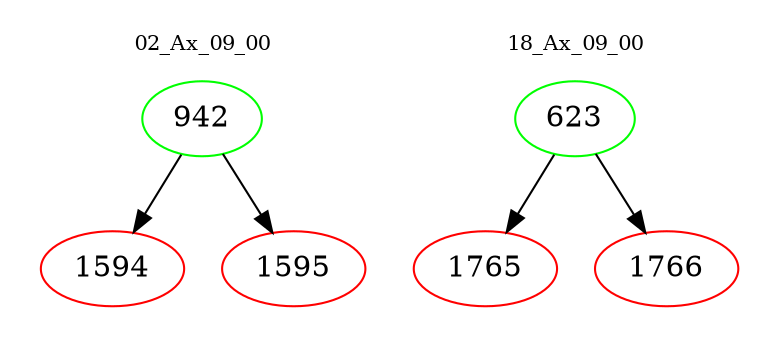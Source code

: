 digraph{
subgraph cluster_0 {
color = white
label = "02_Ax_09_00";
fontsize=10;
T0_942 [label="942", color="green"]
T0_942 -> T0_1594 [color="black"]
T0_1594 [label="1594", color="red"]
T0_942 -> T0_1595 [color="black"]
T0_1595 [label="1595", color="red"]
}
subgraph cluster_1 {
color = white
label = "18_Ax_09_00";
fontsize=10;
T1_623 [label="623", color="green"]
T1_623 -> T1_1765 [color="black"]
T1_1765 [label="1765", color="red"]
T1_623 -> T1_1766 [color="black"]
T1_1766 [label="1766", color="red"]
}
}
